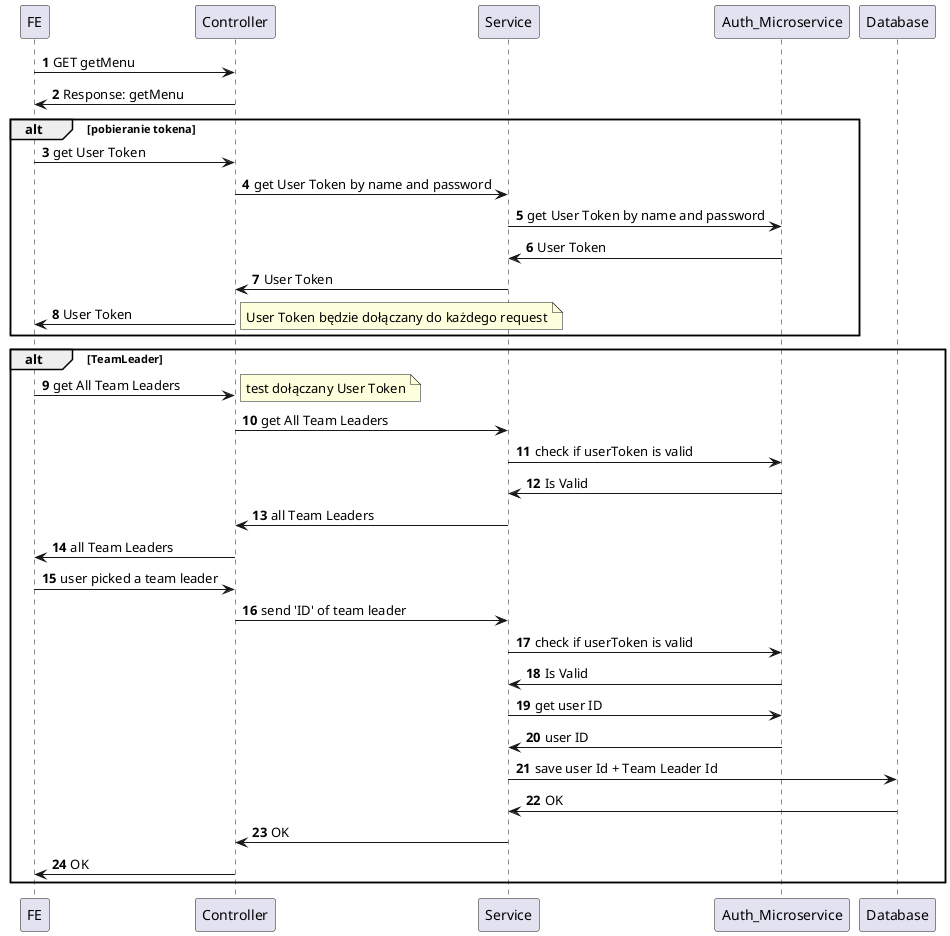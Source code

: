 @startuml
'https://plantuml.com/sequence-diagram

autonumber

FE -> Controller: GET getMenu
FE <- Controller: Response: getMenu

alt pobieranie tokena
    FE -> Controller: get User Token
    Controller -> Service: get User Token by name and password
    Service -> Auth_Microservice: get User Token by name and password
    Service <- Auth_Microservice: User Token
    Controller <- Service: User Token
    FE <- Controller: User Token
note right: User Token będzie dołączany do każdego request
end

alt TeamLeader
    FE -> Controller: get All Team Leaders
note right: test dołączany User Token
    Controller -> Service: get All Team Leaders
    Service -> Auth_Microservice: check if userToken is valid
    Service <- Auth_Microservice: Is Valid
    Controller <- Service: all Team Leaders
    FE <- Controller: all Team Leaders
    FE -> Controller: user picked a team leader
    Controller -> Service: send 'ID' of team leader
    Service -> Auth_Microservice: check if userToken is valid
    Service <- Auth_Microservice: Is Valid
    Service -> Auth_Microservice: get user ID
    Service <- Auth_Microservice: user ID
    Service -> Database: save user Id + Team Leader Id
    Service <- Database: OK
    Controller <- Service: OK
    FE <- Controller: OK

end


@enduml